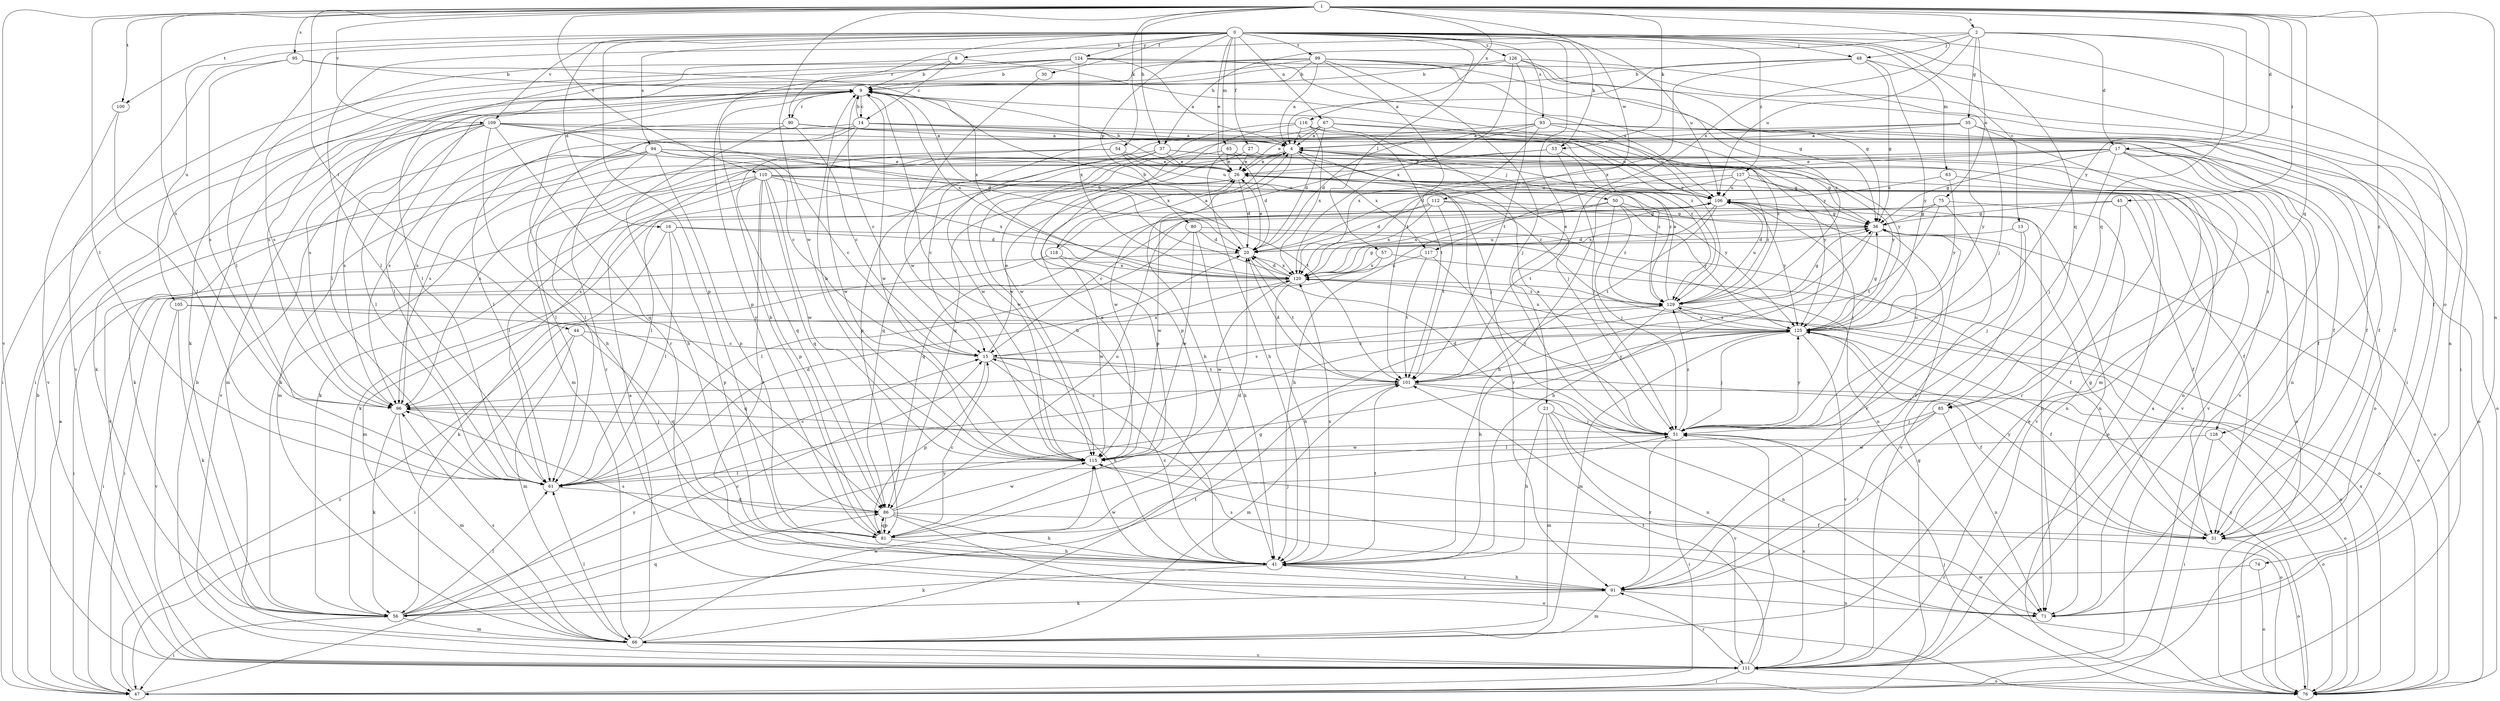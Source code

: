 strict digraph  {
0;
1;
2;
4;
8;
9;
13;
14;
15;
16;
17;
20;
21;
26;
27;
30;
31;
35;
36;
37;
41;
44;
45;
47;
48;
50;
51;
53;
54;
56;
57;
61;
63;
65;
66;
67;
71;
74;
75;
76;
80;
81;
85;
86;
90;
91;
93;
94;
95;
96;
99;
100;
101;
105;
106;
109;
110;
111;
112;
115;
116;
117;
118;
120;
124;
125;
126;
127;
128;
129;
0 -> 8  [label=b];
0 -> 13  [label=c];
0 -> 16  [label=d];
0 -> 21  [label=e];
0 -> 26  [label=e];
0 -> 27  [label=f];
0 -> 30  [label=f];
0 -> 48  [label=j];
0 -> 53  [label=k];
0 -> 57  [label=l];
0 -> 61  [label=l];
0 -> 63  [label=m];
0 -> 65  [label=m];
0 -> 67  [label=n];
0 -> 74  [label=o];
0 -> 80  [label=p];
0 -> 81  [label=p];
0 -> 85  [label=q];
0 -> 90  [label=r];
0 -> 93  [label=s];
0 -> 94  [label=s];
0 -> 99  [label=t];
0 -> 100  [label=t];
0 -> 105  [label=u];
0 -> 106  [label=u];
0 -> 109  [label=v];
0 -> 124  [label=y];
0 -> 126  [label=z];
0 -> 127  [label=z];
1 -> 2  [label=a];
1 -> 17  [label=d];
1 -> 37  [label=h];
1 -> 44  [label=i];
1 -> 45  [label=i];
1 -> 53  [label=k];
1 -> 54  [label=k];
1 -> 61  [label=l];
1 -> 71  [label=n];
1 -> 85  [label=q];
1 -> 95  [label=s];
1 -> 96  [label=s];
1 -> 100  [label=t];
1 -> 109  [label=v];
1 -> 110  [label=v];
1 -> 111  [label=v];
1 -> 112  [label=w];
1 -> 115  [label=w];
1 -> 116  [label=x];
1 -> 117  [label=x];
1 -> 125  [label=y];
1 -> 128  [label=z];
2 -> 17  [label=d];
2 -> 35  [label=g];
2 -> 37  [label=h];
2 -> 47  [label=i];
2 -> 48  [label=j];
2 -> 61  [label=l];
2 -> 75  [label=o];
2 -> 85  [label=q];
2 -> 106  [label=u];
4 -> 26  [label=e];
4 -> 41  [label=h];
4 -> 50  [label=j];
4 -> 56  [label=k];
4 -> 76  [label=o];
4 -> 86  [label=q];
4 -> 117  [label=x];
4 -> 118  [label=x];
4 -> 125  [label=y];
4 -> 128  [label=z];
8 -> 9  [label=b];
8 -> 14  [label=c];
8 -> 96  [label=s];
8 -> 129  [label=z];
9 -> 14  [label=c];
9 -> 15  [label=c];
9 -> 61  [label=l];
9 -> 90  [label=r];
9 -> 91  [label=r];
9 -> 96  [label=s];
9 -> 115  [label=w];
9 -> 120  [label=x];
9 -> 129  [label=z];
13 -> 20  [label=d];
13 -> 51  [label=j];
13 -> 111  [label=v];
14 -> 4  [label=a];
14 -> 9  [label=b];
14 -> 61  [label=l];
14 -> 66  [label=m];
14 -> 106  [label=u];
14 -> 111  [label=v];
14 -> 115  [label=w];
14 -> 129  [label=z];
15 -> 26  [label=e];
15 -> 31  [label=f];
15 -> 41  [label=h];
15 -> 81  [label=p];
15 -> 101  [label=t];
15 -> 120  [label=x];
16 -> 20  [label=d];
16 -> 61  [label=l];
16 -> 66  [label=m];
16 -> 71  [label=n];
16 -> 81  [label=p];
17 -> 20  [label=d];
17 -> 26  [label=e];
17 -> 31  [label=f];
17 -> 36  [label=g];
17 -> 51  [label=j];
17 -> 61  [label=l];
17 -> 71  [label=n];
17 -> 76  [label=o];
17 -> 111  [label=v];
20 -> 9  [label=b];
20 -> 26  [label=e];
20 -> 47  [label=i];
20 -> 101  [label=t];
20 -> 120  [label=x];
21 -> 41  [label=h];
21 -> 51  [label=j];
21 -> 66  [label=m];
21 -> 71  [label=n];
21 -> 111  [label=v];
26 -> 9  [label=b];
26 -> 20  [label=d];
26 -> 31  [label=f];
26 -> 56  [label=k];
26 -> 61  [label=l];
26 -> 76  [label=o];
26 -> 91  [label=r];
26 -> 106  [label=u];
27 -> 26  [label=e];
27 -> 36  [label=g];
27 -> 86  [label=q];
30 -> 115  [label=w];
31 -> 36  [label=g];
31 -> 76  [label=o];
31 -> 125  [label=y];
35 -> 4  [label=a];
35 -> 31  [label=f];
35 -> 66  [label=m];
35 -> 96  [label=s];
35 -> 115  [label=w];
35 -> 125  [label=y];
36 -> 20  [label=d];
36 -> 41  [label=h];
36 -> 76  [label=o];
36 -> 91  [label=r];
37 -> 15  [label=c];
37 -> 26  [label=e];
37 -> 96  [label=s];
37 -> 111  [label=v];
37 -> 115  [label=w];
37 -> 125  [label=y];
41 -> 9  [label=b];
41 -> 15  [label=c];
41 -> 56  [label=k];
41 -> 91  [label=r];
41 -> 96  [label=s];
41 -> 101  [label=t];
41 -> 115  [label=w];
41 -> 120  [label=x];
44 -> 15  [label=c];
44 -> 47  [label=i];
44 -> 66  [label=m];
44 -> 86  [label=q];
45 -> 15  [label=c];
45 -> 31  [label=f];
45 -> 36  [label=g];
45 -> 91  [label=r];
47 -> 4  [label=a];
47 -> 9  [label=b];
47 -> 36  [label=g];
47 -> 125  [label=y];
47 -> 129  [label=z];
48 -> 4  [label=a];
48 -> 9  [label=b];
48 -> 36  [label=g];
48 -> 47  [label=i];
48 -> 120  [label=x];
48 -> 125  [label=y];
50 -> 36  [label=g];
50 -> 41  [label=h];
50 -> 51  [label=j];
50 -> 120  [label=x];
50 -> 125  [label=y];
50 -> 129  [label=z];
51 -> 4  [label=a];
51 -> 20  [label=d];
51 -> 47  [label=i];
51 -> 91  [label=r];
51 -> 106  [label=u];
51 -> 111  [label=v];
51 -> 115  [label=w];
51 -> 125  [label=y];
51 -> 129  [label=z];
53 -> 26  [label=e];
53 -> 51  [label=j];
53 -> 115  [label=w];
53 -> 129  [label=z];
54 -> 26  [label=e];
54 -> 51  [label=j];
54 -> 61  [label=l];
54 -> 86  [label=q];
54 -> 106  [label=u];
56 -> 15  [label=c];
56 -> 47  [label=i];
56 -> 61  [label=l];
56 -> 66  [label=m];
56 -> 86  [label=q];
56 -> 101  [label=t];
56 -> 125  [label=y];
57 -> 47  [label=i];
57 -> 76  [label=o];
57 -> 120  [label=x];
61 -> 15  [label=c];
61 -> 20  [label=d];
61 -> 86  [label=q];
63 -> 106  [label=u];
63 -> 111  [label=v];
63 -> 125  [label=y];
65 -> 20  [label=d];
65 -> 26  [label=e];
65 -> 41  [label=h];
65 -> 81  [label=p];
65 -> 129  [label=z];
66 -> 4  [label=a];
66 -> 36  [label=g];
66 -> 61  [label=l];
66 -> 96  [label=s];
66 -> 111  [label=v];
66 -> 115  [label=w];
67 -> 4  [label=a];
67 -> 20  [label=d];
67 -> 26  [label=e];
67 -> 31  [label=f];
67 -> 51  [label=j];
67 -> 81  [label=p];
67 -> 125  [label=y];
71 -> 96  [label=s];
74 -> 76  [label=o];
74 -> 91  [label=r];
75 -> 36  [label=g];
75 -> 56  [label=k];
75 -> 71  [label=n];
75 -> 91  [label=r];
75 -> 101  [label=t];
76 -> 51  [label=j];
76 -> 115  [label=w];
76 -> 120  [label=x];
76 -> 125  [label=y];
80 -> 20  [label=d];
80 -> 31  [label=f];
80 -> 41  [label=h];
80 -> 61  [label=l];
80 -> 115  [label=w];
81 -> 9  [label=b];
81 -> 15  [label=c];
81 -> 20  [label=d];
81 -> 41  [label=h];
81 -> 51  [label=j];
81 -> 86  [label=q];
85 -> 51  [label=j];
85 -> 61  [label=l];
85 -> 71  [label=n];
85 -> 91  [label=r];
86 -> 31  [label=f];
86 -> 41  [label=h];
86 -> 76  [label=o];
86 -> 81  [label=p];
86 -> 106  [label=u];
86 -> 115  [label=w];
90 -> 4  [label=a];
90 -> 15  [label=c];
90 -> 41  [label=h];
90 -> 76  [label=o];
90 -> 96  [label=s];
91 -> 41  [label=h];
91 -> 56  [label=k];
91 -> 66  [label=m];
91 -> 71  [label=n];
93 -> 4  [label=a];
93 -> 20  [label=d];
93 -> 31  [label=f];
93 -> 76  [label=o];
93 -> 106  [label=u];
93 -> 111  [label=v];
93 -> 115  [label=w];
93 -> 120  [label=x];
94 -> 15  [label=c];
94 -> 26  [label=e];
94 -> 36  [label=g];
94 -> 56  [label=k];
94 -> 66  [label=m];
94 -> 81  [label=p];
94 -> 91  [label=r];
94 -> 96  [label=s];
94 -> 101  [label=t];
95 -> 9  [label=b];
95 -> 96  [label=s];
95 -> 111  [label=v];
95 -> 120  [label=x];
96 -> 51  [label=j];
96 -> 56  [label=k];
96 -> 66  [label=m];
99 -> 4  [label=a];
99 -> 9  [label=b];
99 -> 31  [label=f];
99 -> 36  [label=g];
99 -> 47  [label=i];
99 -> 51  [label=j];
99 -> 56  [label=k];
99 -> 96  [label=s];
99 -> 101  [label=t];
99 -> 125  [label=y];
100 -> 61  [label=l];
100 -> 111  [label=v];
101 -> 20  [label=d];
101 -> 66  [label=m];
101 -> 71  [label=n];
101 -> 76  [label=o];
101 -> 96  [label=s];
101 -> 125  [label=y];
105 -> 56  [label=k];
105 -> 86  [label=q];
105 -> 111  [label=v];
105 -> 125  [label=y];
106 -> 36  [label=g];
106 -> 51  [label=j];
106 -> 71  [label=n];
106 -> 86  [label=q];
106 -> 101  [label=t];
106 -> 120  [label=x];
106 -> 125  [label=y];
109 -> 4  [label=a];
109 -> 15  [label=c];
109 -> 20  [label=d];
109 -> 31  [label=f];
109 -> 41  [label=h];
109 -> 56  [label=k];
109 -> 61  [label=l];
109 -> 66  [label=m];
109 -> 86  [label=q];
109 -> 96  [label=s];
110 -> 61  [label=l];
110 -> 81  [label=p];
110 -> 86  [label=q];
110 -> 91  [label=r];
110 -> 96  [label=s];
110 -> 106  [label=u];
110 -> 111  [label=v];
110 -> 115  [label=w];
110 -> 120  [label=x];
110 -> 125  [label=y];
110 -> 129  [label=z];
111 -> 4  [label=a];
111 -> 9  [label=b];
111 -> 26  [label=e];
111 -> 47  [label=i];
111 -> 51  [label=j];
111 -> 76  [label=o];
111 -> 91  [label=r];
111 -> 101  [label=t];
112 -> 20  [label=d];
112 -> 36  [label=g];
112 -> 71  [label=n];
112 -> 101  [label=t];
112 -> 115  [label=w];
112 -> 120  [label=x];
115 -> 9  [label=b];
115 -> 26  [label=e];
115 -> 61  [label=l];
115 -> 76  [label=o];
116 -> 4  [label=a];
116 -> 81  [label=p];
116 -> 101  [label=t];
116 -> 115  [label=w];
116 -> 120  [label=x];
116 -> 129  [label=z];
117 -> 51  [label=j];
117 -> 101  [label=t];
117 -> 120  [label=x];
118 -> 4  [label=a];
118 -> 56  [label=k];
118 -> 115  [label=w];
118 -> 120  [label=x];
120 -> 9  [label=b];
120 -> 20  [label=d];
120 -> 36  [label=g];
120 -> 41  [label=h];
120 -> 47  [label=i];
120 -> 106  [label=u];
120 -> 115  [label=w];
120 -> 129  [label=z];
124 -> 4  [label=a];
124 -> 9  [label=b];
124 -> 47  [label=i];
124 -> 61  [label=l];
124 -> 71  [label=n];
124 -> 81  [label=p];
124 -> 106  [label=u];
124 -> 120  [label=x];
125 -> 15  [label=c];
125 -> 31  [label=f];
125 -> 36  [label=g];
125 -> 51  [label=j];
125 -> 66  [label=m];
125 -> 111  [label=v];
125 -> 120  [label=x];
125 -> 129  [label=z];
126 -> 9  [label=b];
126 -> 36  [label=g];
126 -> 51  [label=j];
126 -> 61  [label=l];
126 -> 101  [label=t];
126 -> 120  [label=x];
126 -> 129  [label=z];
127 -> 41  [label=h];
127 -> 71  [label=n];
127 -> 76  [label=o];
127 -> 101  [label=t];
127 -> 106  [label=u];
127 -> 129  [label=z];
128 -> 47  [label=i];
128 -> 76  [label=o];
128 -> 115  [label=w];
129 -> 4  [label=a];
129 -> 36  [label=g];
129 -> 41  [label=h];
129 -> 76  [label=o];
129 -> 96  [label=s];
129 -> 106  [label=u];
129 -> 125  [label=y];
}
